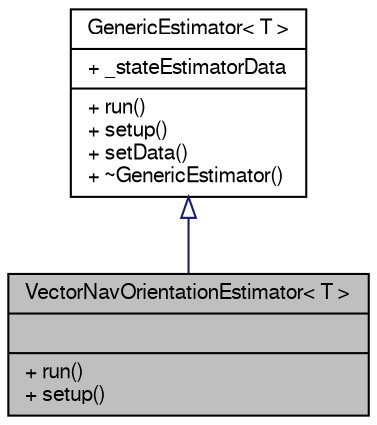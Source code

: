 digraph "VectorNavOrientationEstimator&lt; T &gt;"
{
  edge [fontname="FreeSans",fontsize="10",labelfontname="FreeSans",labelfontsize="10"];
  node [fontname="FreeSans",fontsize="10",shape=record];
  Node1 [label="{VectorNavOrientationEstimator\< T \>\n||+ run()\l+ setup()\l}",height=0.2,width=0.4,color="black", fillcolor="grey75", style="filled", fontcolor="black"];
  Node2 -> Node1 [dir="back",color="midnightblue",fontsize="10",style="solid",arrowtail="onormal",fontname="FreeSans"];
  Node2 [label="{GenericEstimator\< T \>\n|+ _stateEstimatorData\l|+ run()\l+ setup()\l+ setData()\l+ ~GenericEstimator()\l}",height=0.2,width=0.4,color="black", fillcolor="white", style="filled",URL="$d9/d0a/class_generic_estimator.html"];
}
